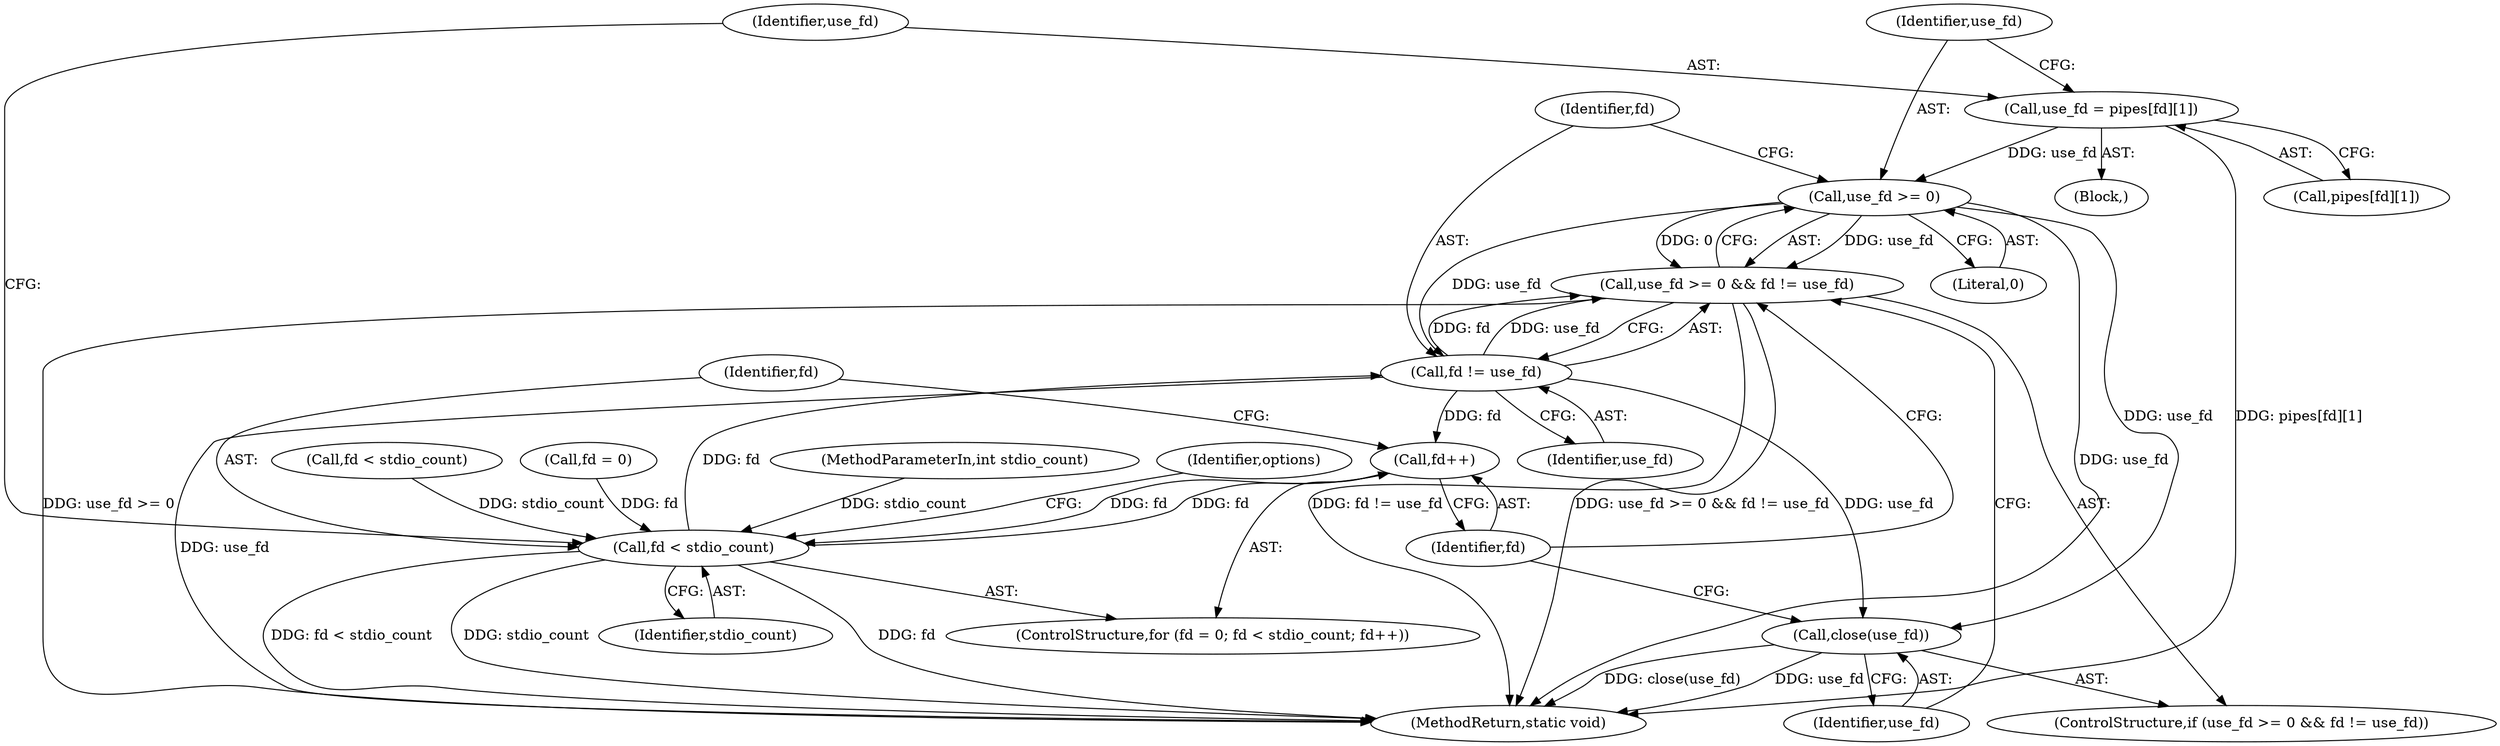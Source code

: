 digraph "0_libuv_66ab38918c911bcff025562cf06237d7fedaba0c@array" {
"1000216" [label="(Call,use_fd = pipes[fd][1])"];
"1000225" [label="(Call,use_fd >= 0)"];
"1000224" [label="(Call,use_fd >= 0 && fd != use_fd)"];
"1000228" [label="(Call,fd != use_fd)"];
"1000213" [label="(Call,fd++)"];
"1000210" [label="(Call,fd < stdio_count)"];
"1000231" [label="(Call,close(use_fd))"];
"1000227" [label="(Literal,0)"];
"1000212" [label="(Identifier,stdio_count)"];
"1000218" [label="(Call,pipes[fd][1])"];
"1000333" [label="(MethodReturn,static void)"];
"1000211" [label="(Identifier,fd)"];
"1000122" [label="(Call,fd < stdio_count)"];
"1000226" [label="(Identifier,use_fd)"];
"1000214" [label="(Identifier,fd)"];
"1000216" [label="(Call,use_fd = pipes[fd][1])"];
"1000231" [label="(Call,close(use_fd))"];
"1000104" [label="(MethodParameterIn,int stdio_count)"];
"1000213" [label="(Call,fd++)"];
"1000237" [label="(Identifier,options)"];
"1000223" [label="(ControlStructure,if (use_fd >= 0 && fd != use_fd))"];
"1000230" [label="(Identifier,use_fd)"];
"1000206" [label="(ControlStructure,for (fd = 0; fd < stdio_count; fd++))"];
"1000229" [label="(Identifier,fd)"];
"1000224" [label="(Call,use_fd >= 0 && fd != use_fd)"];
"1000217" [label="(Identifier,use_fd)"];
"1000232" [label="(Identifier,use_fd)"];
"1000207" [label="(Call,fd = 0)"];
"1000215" [label="(Block,)"];
"1000225" [label="(Call,use_fd >= 0)"];
"1000228" [label="(Call,fd != use_fd)"];
"1000210" [label="(Call,fd < stdio_count)"];
"1000216" -> "1000215"  [label="AST: "];
"1000216" -> "1000218"  [label="CFG: "];
"1000217" -> "1000216"  [label="AST: "];
"1000218" -> "1000216"  [label="AST: "];
"1000226" -> "1000216"  [label="CFG: "];
"1000216" -> "1000333"  [label="DDG: pipes[fd][1]"];
"1000216" -> "1000225"  [label="DDG: use_fd"];
"1000225" -> "1000224"  [label="AST: "];
"1000225" -> "1000227"  [label="CFG: "];
"1000226" -> "1000225"  [label="AST: "];
"1000227" -> "1000225"  [label="AST: "];
"1000229" -> "1000225"  [label="CFG: "];
"1000224" -> "1000225"  [label="CFG: "];
"1000225" -> "1000333"  [label="DDG: use_fd"];
"1000225" -> "1000224"  [label="DDG: use_fd"];
"1000225" -> "1000224"  [label="DDG: 0"];
"1000225" -> "1000228"  [label="DDG: use_fd"];
"1000225" -> "1000231"  [label="DDG: use_fd"];
"1000224" -> "1000223"  [label="AST: "];
"1000224" -> "1000228"  [label="CFG: "];
"1000228" -> "1000224"  [label="AST: "];
"1000232" -> "1000224"  [label="CFG: "];
"1000214" -> "1000224"  [label="CFG: "];
"1000224" -> "1000333"  [label="DDG: use_fd >= 0"];
"1000224" -> "1000333"  [label="DDG: fd != use_fd"];
"1000224" -> "1000333"  [label="DDG: use_fd >= 0 && fd != use_fd"];
"1000228" -> "1000224"  [label="DDG: fd"];
"1000228" -> "1000224"  [label="DDG: use_fd"];
"1000228" -> "1000230"  [label="CFG: "];
"1000229" -> "1000228"  [label="AST: "];
"1000230" -> "1000228"  [label="AST: "];
"1000228" -> "1000333"  [label="DDG: use_fd"];
"1000228" -> "1000213"  [label="DDG: fd"];
"1000210" -> "1000228"  [label="DDG: fd"];
"1000228" -> "1000231"  [label="DDG: use_fd"];
"1000213" -> "1000206"  [label="AST: "];
"1000213" -> "1000214"  [label="CFG: "];
"1000214" -> "1000213"  [label="AST: "];
"1000211" -> "1000213"  [label="CFG: "];
"1000213" -> "1000210"  [label="DDG: fd"];
"1000210" -> "1000213"  [label="DDG: fd"];
"1000210" -> "1000206"  [label="AST: "];
"1000210" -> "1000212"  [label="CFG: "];
"1000211" -> "1000210"  [label="AST: "];
"1000212" -> "1000210"  [label="AST: "];
"1000217" -> "1000210"  [label="CFG: "];
"1000237" -> "1000210"  [label="CFG: "];
"1000210" -> "1000333"  [label="DDG: fd < stdio_count"];
"1000210" -> "1000333"  [label="DDG: stdio_count"];
"1000210" -> "1000333"  [label="DDG: fd"];
"1000207" -> "1000210"  [label="DDG: fd"];
"1000122" -> "1000210"  [label="DDG: stdio_count"];
"1000104" -> "1000210"  [label="DDG: stdio_count"];
"1000231" -> "1000223"  [label="AST: "];
"1000231" -> "1000232"  [label="CFG: "];
"1000232" -> "1000231"  [label="AST: "];
"1000214" -> "1000231"  [label="CFG: "];
"1000231" -> "1000333"  [label="DDG: close(use_fd)"];
"1000231" -> "1000333"  [label="DDG: use_fd"];
}

